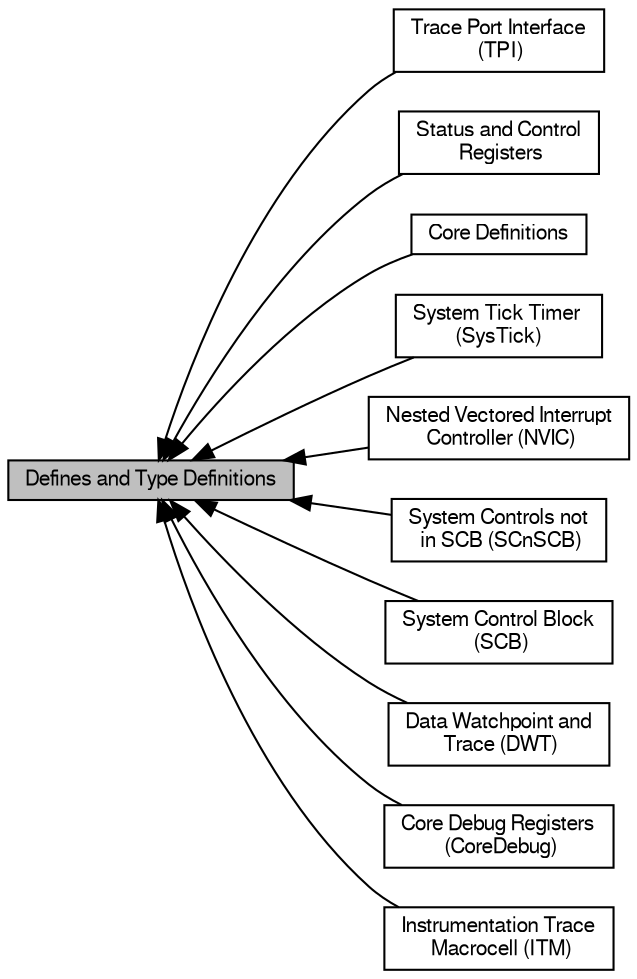 digraph "Defines and Type Definitions"
{
  edge [fontname="FreeSans",fontsize="10",labelfontname="FreeSans",labelfontsize="10"];
  node [fontname="FreeSans",fontsize="10",shape=record];
  rankdir=LR;
  Node8 [label="Trace Port Interface\l (TPI)",height=0.2,width=0.4,color="black", fillcolor="white", style="filled",URL="$group__CMSIS__TPI.html",tooltip="Type definitions for the Trace Port Interface (TPI) "];
  Node1 [label="Status and Control\l Registers",height=0.2,width=0.4,color="black", fillcolor="white", style="filled",URL="$group__CMSIS__CORE.html",tooltip="Core Register type definitions. "];
  Node10 [label="Core Definitions",height=0.2,width=0.4,color="black", fillcolor="white", style="filled",URL="$group__CMSIS__core__base.html",tooltip="Definitions for base addresses, unions, and structures. "];
  Node5 [label="System Tick Timer \l(SysTick)",height=0.2,width=0.4,color="black", fillcolor="white", style="filled",URL="$group__CMSIS__SysTick.html",tooltip="Type definitions for the System Timer Registers. "];
  Node2 [label="Nested Vectored Interrupt\l Controller (NVIC)",height=0.2,width=0.4,color="black", fillcolor="white", style="filled",URL="$group__CMSIS__NVIC.html",tooltip="Type definitions for the NVIC Registers. "];
  Node4 [label="System Controls not\l in SCB (SCnSCB)",height=0.2,width=0.4,color="black", fillcolor="white", style="filled",URL="$group__CMSIS__SCnSCB.html",tooltip="Type definitions for the System Control and ID Register not in the SCB. "];
  Node3 [label="System Control Block\l (SCB)",height=0.2,width=0.4,color="black", fillcolor="white", style="filled",URL="$group__CMSIS__SCB.html",tooltip="Type definitions for the System Control Block Registers. "];
  Node7 [label="Data Watchpoint and\l Trace (DWT)",height=0.2,width=0.4,color="black", fillcolor="white", style="filled",URL="$group__CMSIS__DWT.html",tooltip="Type definitions for the Data Watchpoint and Trace (DWT) "];
  Node9 [label="Core Debug Registers\l (CoreDebug)",height=0.2,width=0.4,color="black", fillcolor="white", style="filled",URL="$group__CMSIS__CoreDebug.html",tooltip="Type definitions for the Core Debug Registers. "];
  Node6 [label="Instrumentation Trace\l Macrocell (ITM)",height=0.2,width=0.4,color="black", fillcolor="white", style="filled",URL="$group__CMSIS__ITM.html",tooltip="Type definitions for the Instrumentation Trace Macrocell (ITM) "];
  Node0 [label="Defines and Type Definitions",height=0.2,width=0.4,color="black", fillcolor="grey75", style="filled", fontcolor="black"];
  Node0->Node1 [shape=plaintext, dir="back", style="solid"];
  Node0->Node2 [shape=plaintext, dir="back", style="solid"];
  Node0->Node3 [shape=plaintext, dir="back", style="solid"];
  Node0->Node4 [shape=plaintext, dir="back", style="solid"];
  Node0->Node5 [shape=plaintext, dir="back", style="solid"];
  Node0->Node6 [shape=plaintext, dir="back", style="solid"];
  Node0->Node7 [shape=plaintext, dir="back", style="solid"];
  Node0->Node8 [shape=plaintext, dir="back", style="solid"];
  Node0->Node9 [shape=plaintext, dir="back", style="solid"];
  Node0->Node10 [shape=plaintext, dir="back", style="solid"];
}

